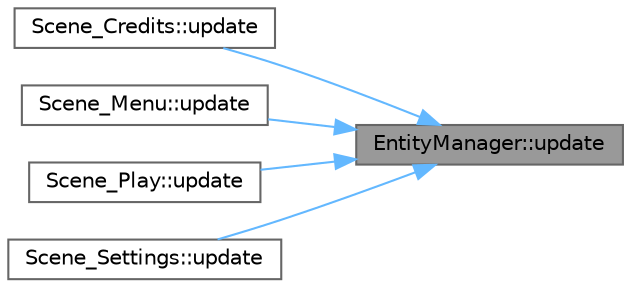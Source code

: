 digraph "EntityManager::update"
{
 // LATEX_PDF_SIZE
  bgcolor="transparent";
  edge [fontname=Helvetica,fontsize=10,labelfontname=Helvetica,labelfontsize=10];
  node [fontname=Helvetica,fontsize=10,shape=box,height=0.2,width=0.4];
  rankdir="RL";
  Node1 [id="Node000001",label="EntityManager::update",height=0.2,width=0.4,color="gray40", fillcolor="grey60", style="filled", fontcolor="black",tooltip=" "];
  Node1 -> Node2 [id="edge5_Node000001_Node000002",dir="back",color="steelblue1",style="solid",tooltip=" "];
  Node2 [id="Node000002",label="Scene_Credits::update",height=0.2,width=0.4,color="grey40", fillcolor="white", style="filled",URL="$class_scene___credits.html#af989f5130f6792f59972670b32211b54",tooltip=" "];
  Node1 -> Node3 [id="edge6_Node000001_Node000003",dir="back",color="steelblue1",style="solid",tooltip=" "];
  Node3 [id="Node000003",label="Scene_Menu::update",height=0.2,width=0.4,color="grey40", fillcolor="white", style="filled",URL="$class_scene___menu.html#a46cf38bd4128df45b9b11bab2c4484f0",tooltip=" "];
  Node1 -> Node4 [id="edge7_Node000001_Node000004",dir="back",color="steelblue1",style="solid",tooltip=" "];
  Node4 [id="Node000004",label="Scene_Play::update",height=0.2,width=0.4,color="grey40", fillcolor="white", style="filled",URL="$class_scene___play.html#a416e630ef10fac7e34855babea499700",tooltip=" "];
  Node1 -> Node5 [id="edge8_Node000001_Node000005",dir="back",color="steelblue1",style="solid",tooltip=" "];
  Node5 [id="Node000005",label="Scene_Settings::update",height=0.2,width=0.4,color="grey40", fillcolor="white", style="filled",URL="$class_scene___settings.html#a54f6f5a3c647bb750b697ff362af7a76",tooltip=" "];
}
